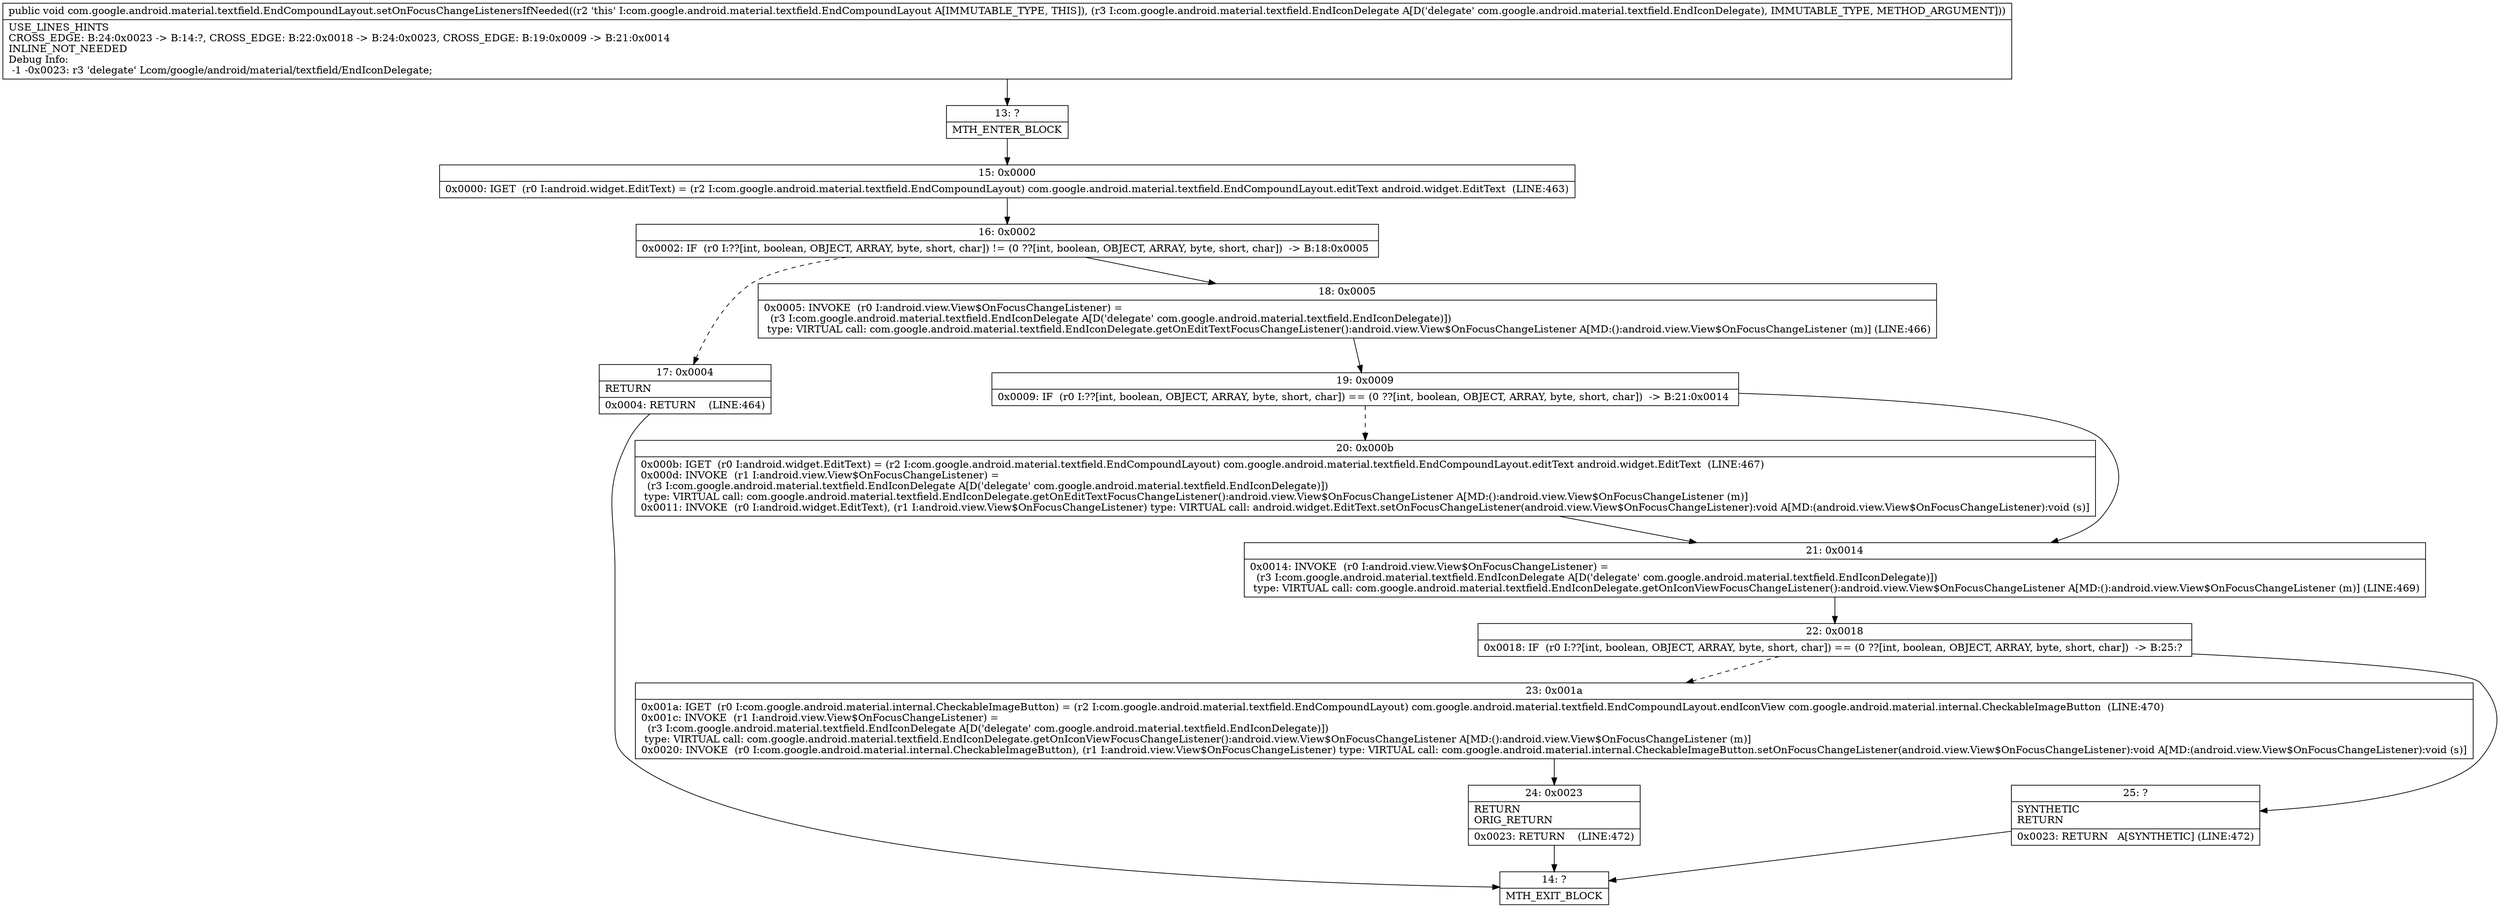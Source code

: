 digraph "CFG forcom.google.android.material.textfield.EndCompoundLayout.setOnFocusChangeListenersIfNeeded(Lcom\/google\/android\/material\/textfield\/EndIconDelegate;)V" {
Node_13 [shape=record,label="{13\:\ ?|MTH_ENTER_BLOCK\l}"];
Node_15 [shape=record,label="{15\:\ 0x0000|0x0000: IGET  (r0 I:android.widget.EditText) = (r2 I:com.google.android.material.textfield.EndCompoundLayout) com.google.android.material.textfield.EndCompoundLayout.editText android.widget.EditText  (LINE:463)\l}"];
Node_16 [shape=record,label="{16\:\ 0x0002|0x0002: IF  (r0 I:??[int, boolean, OBJECT, ARRAY, byte, short, char]) != (0 ??[int, boolean, OBJECT, ARRAY, byte, short, char])  \-\> B:18:0x0005 \l}"];
Node_17 [shape=record,label="{17\:\ 0x0004|RETURN\l|0x0004: RETURN    (LINE:464)\l}"];
Node_14 [shape=record,label="{14\:\ ?|MTH_EXIT_BLOCK\l}"];
Node_18 [shape=record,label="{18\:\ 0x0005|0x0005: INVOKE  (r0 I:android.view.View$OnFocusChangeListener) = \l  (r3 I:com.google.android.material.textfield.EndIconDelegate A[D('delegate' com.google.android.material.textfield.EndIconDelegate)])\l type: VIRTUAL call: com.google.android.material.textfield.EndIconDelegate.getOnEditTextFocusChangeListener():android.view.View$OnFocusChangeListener A[MD:():android.view.View$OnFocusChangeListener (m)] (LINE:466)\l}"];
Node_19 [shape=record,label="{19\:\ 0x0009|0x0009: IF  (r0 I:??[int, boolean, OBJECT, ARRAY, byte, short, char]) == (0 ??[int, boolean, OBJECT, ARRAY, byte, short, char])  \-\> B:21:0x0014 \l}"];
Node_20 [shape=record,label="{20\:\ 0x000b|0x000b: IGET  (r0 I:android.widget.EditText) = (r2 I:com.google.android.material.textfield.EndCompoundLayout) com.google.android.material.textfield.EndCompoundLayout.editText android.widget.EditText  (LINE:467)\l0x000d: INVOKE  (r1 I:android.view.View$OnFocusChangeListener) = \l  (r3 I:com.google.android.material.textfield.EndIconDelegate A[D('delegate' com.google.android.material.textfield.EndIconDelegate)])\l type: VIRTUAL call: com.google.android.material.textfield.EndIconDelegate.getOnEditTextFocusChangeListener():android.view.View$OnFocusChangeListener A[MD:():android.view.View$OnFocusChangeListener (m)]\l0x0011: INVOKE  (r0 I:android.widget.EditText), (r1 I:android.view.View$OnFocusChangeListener) type: VIRTUAL call: android.widget.EditText.setOnFocusChangeListener(android.view.View$OnFocusChangeListener):void A[MD:(android.view.View$OnFocusChangeListener):void (s)]\l}"];
Node_21 [shape=record,label="{21\:\ 0x0014|0x0014: INVOKE  (r0 I:android.view.View$OnFocusChangeListener) = \l  (r3 I:com.google.android.material.textfield.EndIconDelegate A[D('delegate' com.google.android.material.textfield.EndIconDelegate)])\l type: VIRTUAL call: com.google.android.material.textfield.EndIconDelegate.getOnIconViewFocusChangeListener():android.view.View$OnFocusChangeListener A[MD:():android.view.View$OnFocusChangeListener (m)] (LINE:469)\l}"];
Node_22 [shape=record,label="{22\:\ 0x0018|0x0018: IF  (r0 I:??[int, boolean, OBJECT, ARRAY, byte, short, char]) == (0 ??[int, boolean, OBJECT, ARRAY, byte, short, char])  \-\> B:25:? \l}"];
Node_23 [shape=record,label="{23\:\ 0x001a|0x001a: IGET  (r0 I:com.google.android.material.internal.CheckableImageButton) = (r2 I:com.google.android.material.textfield.EndCompoundLayout) com.google.android.material.textfield.EndCompoundLayout.endIconView com.google.android.material.internal.CheckableImageButton  (LINE:470)\l0x001c: INVOKE  (r1 I:android.view.View$OnFocusChangeListener) = \l  (r3 I:com.google.android.material.textfield.EndIconDelegate A[D('delegate' com.google.android.material.textfield.EndIconDelegate)])\l type: VIRTUAL call: com.google.android.material.textfield.EndIconDelegate.getOnIconViewFocusChangeListener():android.view.View$OnFocusChangeListener A[MD:():android.view.View$OnFocusChangeListener (m)]\l0x0020: INVOKE  (r0 I:com.google.android.material.internal.CheckableImageButton), (r1 I:android.view.View$OnFocusChangeListener) type: VIRTUAL call: com.google.android.material.internal.CheckableImageButton.setOnFocusChangeListener(android.view.View$OnFocusChangeListener):void A[MD:(android.view.View$OnFocusChangeListener):void (s)]\l}"];
Node_24 [shape=record,label="{24\:\ 0x0023|RETURN\lORIG_RETURN\l|0x0023: RETURN    (LINE:472)\l}"];
Node_25 [shape=record,label="{25\:\ ?|SYNTHETIC\lRETURN\l|0x0023: RETURN   A[SYNTHETIC] (LINE:472)\l}"];
MethodNode[shape=record,label="{public void com.google.android.material.textfield.EndCompoundLayout.setOnFocusChangeListenersIfNeeded((r2 'this' I:com.google.android.material.textfield.EndCompoundLayout A[IMMUTABLE_TYPE, THIS]), (r3 I:com.google.android.material.textfield.EndIconDelegate A[D('delegate' com.google.android.material.textfield.EndIconDelegate), IMMUTABLE_TYPE, METHOD_ARGUMENT]))  | USE_LINES_HINTS\lCROSS_EDGE: B:24:0x0023 \-\> B:14:?, CROSS_EDGE: B:22:0x0018 \-\> B:24:0x0023, CROSS_EDGE: B:19:0x0009 \-\> B:21:0x0014\lINLINE_NOT_NEEDED\lDebug Info:\l  \-1 \-0x0023: r3 'delegate' Lcom\/google\/android\/material\/textfield\/EndIconDelegate;\l}"];
MethodNode -> Node_13;Node_13 -> Node_15;
Node_15 -> Node_16;
Node_16 -> Node_17[style=dashed];
Node_16 -> Node_18;
Node_17 -> Node_14;
Node_18 -> Node_19;
Node_19 -> Node_20[style=dashed];
Node_19 -> Node_21;
Node_20 -> Node_21;
Node_21 -> Node_22;
Node_22 -> Node_23[style=dashed];
Node_22 -> Node_25;
Node_23 -> Node_24;
Node_24 -> Node_14;
Node_25 -> Node_14;
}

